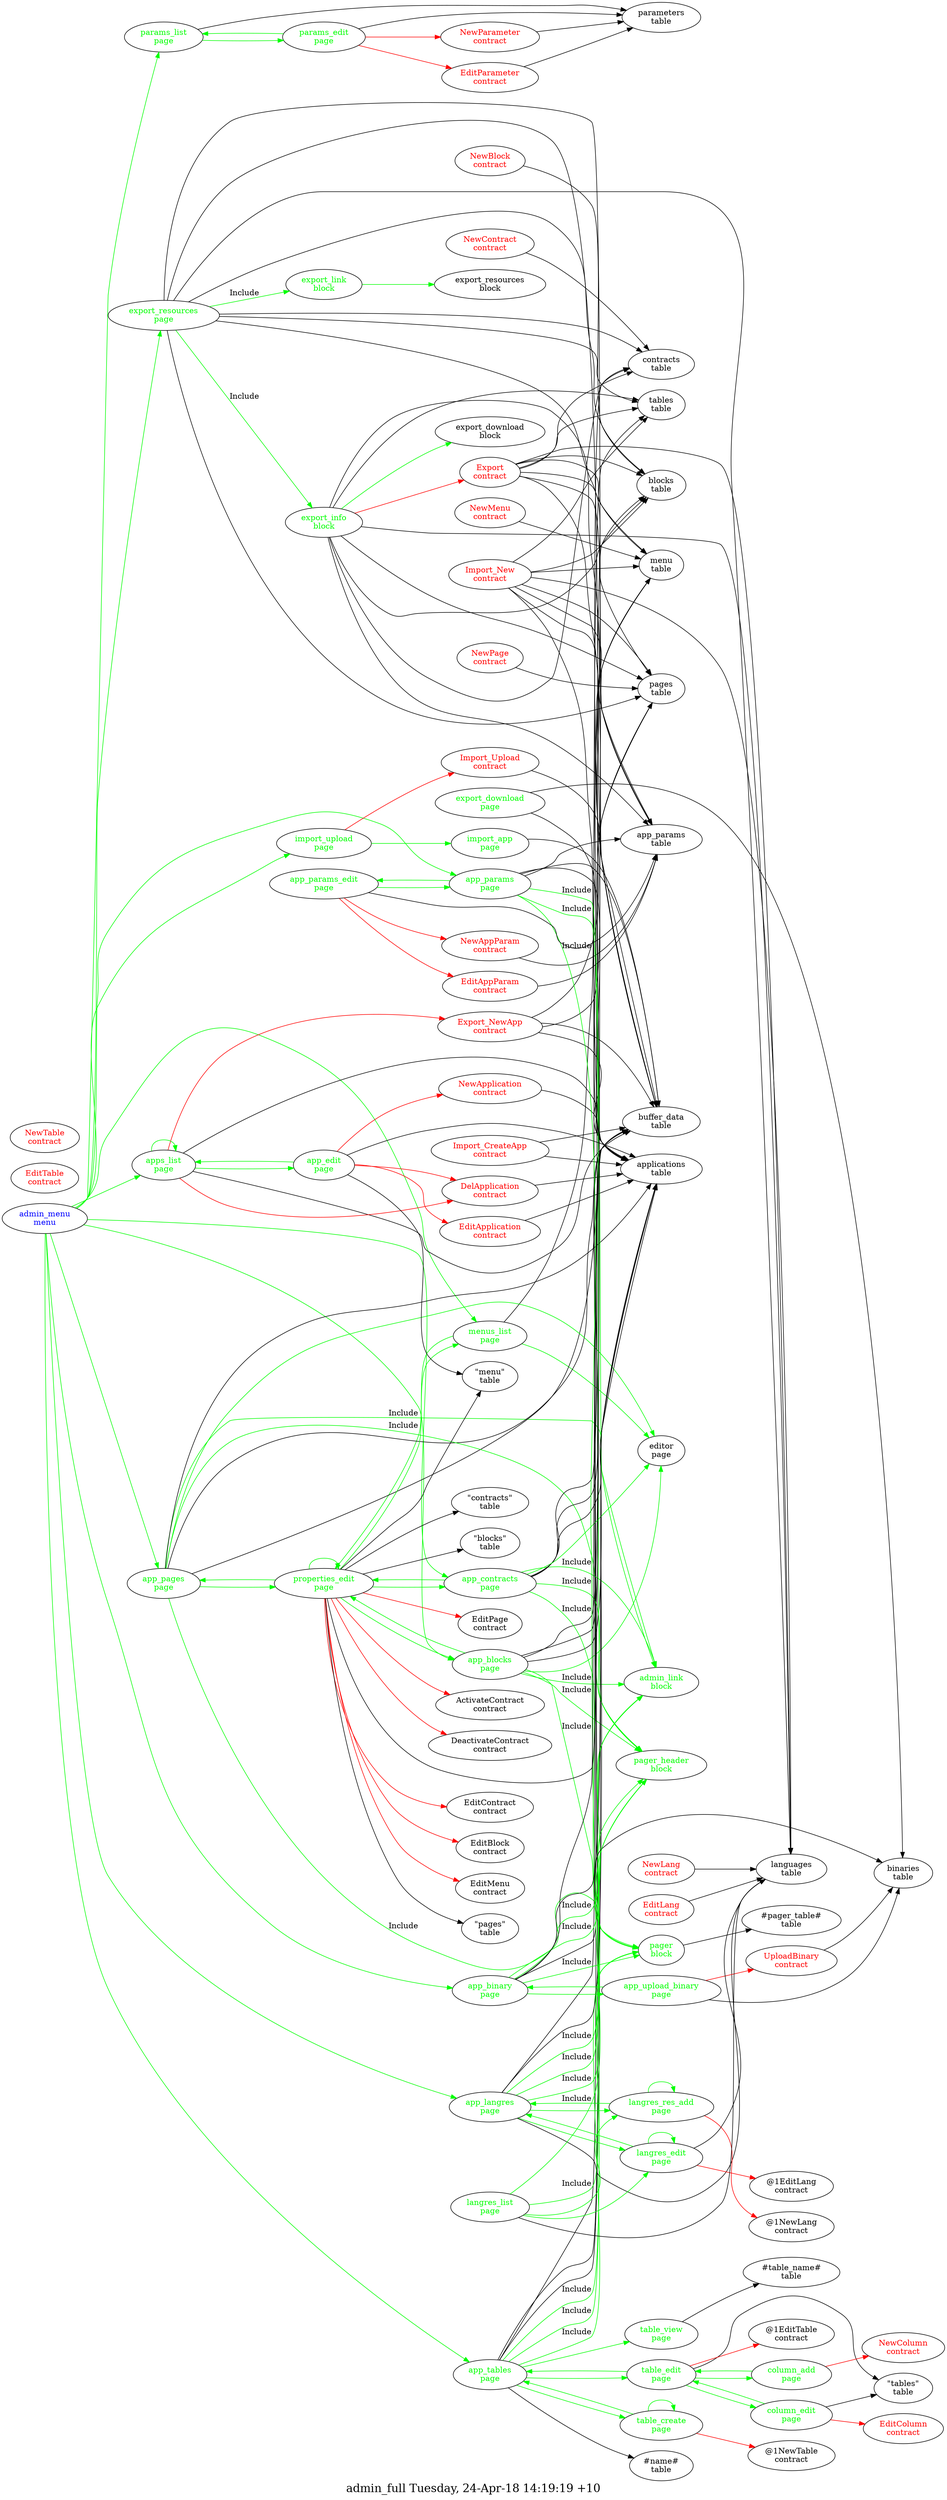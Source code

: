 digraph G {
fontsize="20.0";
label="admin_full Tuesday, 24-Apr-18 14:19:19 +10";
rankdir=LR;
"admin_link\nblock" [fontcolor=green, group=blocks];
"export_info\nblock" -> "Export\ncontract"  [ color=red ]
"export_info\nblock" -> "buffer_data\ntable"
"export_info\nblock" -> "pages\ntable"
"export_info\nblock" -> "blocks\ntable"
"export_info\nblock" -> "app_params\ntable"
"export_info\nblock" -> "languages\ntable"
"export_info\nblock" -> "contracts\ntable"
"export_info\nblock" -> "tables\ntable"
"export_info\nblock" -> "export_download\nblock"  [ color=green ]
"export_info\nblock" [fontcolor=green, group=blocks];
"export_link\nblock" -> "export_resources\nblock"  [ color=green ]
"export_link\nblock" [fontcolor=green, group=blocks];
"pager\nblock" -> "#pager_table#\ntable"
"pager\nblock" [fontcolor=green, group=blocks];
"pager_header\nblock" [fontcolor=green, group=blocks];
"DelApplication\ncontract" -> "applications\ntable"
"DelApplication\ncontract" [fontcolor=red, group=contracts];
"EditAppParam\ncontract" -> "app_params\ntable"
"EditAppParam\ncontract" [fontcolor=red, group=contracts];
"EditApplication\ncontract" -> "applications\ntable"
"EditApplication\ncontract" [fontcolor=red, group=contracts];
"EditColumn\ncontract" [fontcolor=red, group=contracts];
"EditLang\ncontract" -> "languages\ntable"
"EditLang\ncontract" [fontcolor=red, group=contracts];
"EditParameter\ncontract" -> "parameters\ntable"
"EditParameter\ncontract" [fontcolor=red, group=contracts];
"EditTable\ncontract" [fontcolor=red, group=contracts];
"Export\ncontract" -> "buffer_data\ntable"
"Export\ncontract" -> "pages\ntable"
"Export\ncontract" -> "menu\ntable"
"Export\ncontract" -> "contracts\ntable"
"Export\ncontract" -> "blocks\ntable"
"Export\ncontract" -> "languages\ntable"
"Export\ncontract" -> "app_params\ntable"
"Export\ncontract" -> "tables\ntable"
"Export\ncontract" [fontcolor=red, group=contracts];
"Export_NewApp\ncontract" -> "applications\ntable"
"Export_NewApp\ncontract" -> "pages\ntable"
"Export_NewApp\ncontract" -> "menu\ntable"
"Export_NewApp\ncontract" -> "buffer_data\ntable"
"Export_NewApp\ncontract" [fontcolor=red, group=contracts];
"Import_CreateApp\ncontract" -> "buffer_data\ntable"
"Import_CreateApp\ncontract" -> "applications\ntable"
"Import_CreateApp\ncontract" [fontcolor=red, group=contracts];
"Import_New\ncontract" -> "buffer_data\ntable"
"Import_New\ncontract" -> "applications\ntable"
"Import_New\ncontract" -> "pages\ntable"
"Import_New\ncontract" -> "blocks\ntable"
"Import_New\ncontract" -> "menu\ntable"
"Import_New\ncontract" -> "app_params\ntable"
"Import_New\ncontract" -> "languages\ntable"
"Import_New\ncontract" -> "tables\ntable"
"Import_New\ncontract" [fontcolor=red, group=contracts];
"Import_Upload\ncontract" -> "buffer_data\ntable"
"Import_Upload\ncontract" [fontcolor=red, group=contracts];
"NewAppParam\ncontract" -> "app_params\ntable"
"NewAppParam\ncontract" [fontcolor=red, group=contracts];
"NewApplication\ncontract" -> "applications\ntable"
"NewApplication\ncontract" [fontcolor=red, group=contracts];
"NewBlock\ncontract" -> "blocks\ntable"
"NewBlock\ncontract" [fontcolor=red, group=contracts];
"NewColumn\ncontract" [fontcolor=red, group=contracts];
"NewContract\ncontract" -> "contracts\ntable"
"NewContract\ncontract" [fontcolor=red, group=contracts];
"NewLang\ncontract" -> "languages\ntable"
"NewLang\ncontract" [fontcolor=red, group=contracts];
"NewMenu\ncontract" -> "menu\ntable"
"NewMenu\ncontract" [fontcolor=red, group=contracts];
"NewPage\ncontract" -> "pages\ntable"
"NewPage\ncontract" [fontcolor=red, group=contracts];
"NewParameter\ncontract" -> "parameters\ntable"
"NewParameter\ncontract" [fontcolor=red, group=contracts];
"NewTable\ncontract" [fontcolor=red, group=contracts];
"UploadBinary\ncontract" -> "binaries\ntable"
"UploadBinary\ncontract" [fontcolor=red, group=contracts];
"admin_menu\nmenu" -> "apps_list\npage"  [ color=green ]
"admin_menu\nmenu" -> "params_list\npage"  [ color=green ]
"admin_menu\nmenu" -> "menus_list\npage"  [ color=green ]
"admin_menu\nmenu" -> "import_upload\npage"  [ color=green ]
"admin_menu\nmenu" -> "export_resources\npage"  [ color=green ]
"admin_menu\nmenu" -> "app_pages\npage"  [ color=green ]
"admin_menu\nmenu" -> "app_blocks\npage"  [ color=green ]
"admin_menu\nmenu" -> "app_tables\npage"  [ color=green ]
"admin_menu\nmenu" -> "app_contracts\npage"  [ color=green ]
"admin_menu\nmenu" -> "app_params\npage"  [ color=green ]
"admin_menu\nmenu" -> "app_langres\npage"  [ color=green ]
"admin_menu\nmenu" -> "app_binary\npage"  [ color=green ]
"admin_menu\nmenu" [fontcolor=blue, group=menus];
"app_binary\npage" -> "buffer_data\ntable"
"app_binary\npage" -> "applications\ntable"
"app_binary\npage" -> "binaries\ntable"
"app_binary\npage" -> "app_upload_binary\npage"  [ color=green ]
"app_binary\npage" -> "pager_header\nblock"  [ color=green, label=Include ]
"app_binary\npage" -> "admin_link\nblock"  [ color=green, label=Include ]
"app_binary\npage" -> "pager\nblock"  [ color=green, label=Include ]
"app_binary\npage" [fontcolor=green, group=pages];
"app_blocks\npage" -> "buffer_data\ntable"
"app_blocks\npage" -> "applications\ntable"
"app_blocks\npage" -> "blocks\ntable"
"app_blocks\npage" -> "editor\npage"  [ color=green ]
"app_blocks\npage" -> "properties_edit\npage"  [ color=green ]
"app_blocks\npage" -> "pager_header\nblock"  [ color=green, label=Include ]
"app_blocks\npage" -> "admin_link\nblock"  [ color=green, label=Include ]
"app_blocks\npage" -> "pager\nblock"  [ color=green, label=Include ]
"app_blocks\npage" [fontcolor=green, group=pages];
"app_contracts\npage" -> "buffer_data\ntable"
"app_contracts\npage" -> "applications\ntable"
"app_contracts\npage" -> "contracts\ntable"
"app_contracts\npage" -> "editor\npage"  [ color=green ]
"app_contracts\npage" -> "properties_edit\npage"  [ color=green ]
"app_contracts\npage" -> "pager_header\nblock"  [ color=green, label=Include ]
"app_contracts\npage" -> "admin_link\nblock"  [ color=green, label=Include ]
"app_contracts\npage" -> "pager\nblock"  [ color=green, label=Include ]
"app_contracts\npage" [fontcolor=green, group=pages];
"app_edit\npage" -> "EditApplication\ncontract"  [ color=red ]
"app_edit\npage" -> "DelApplication\ncontract"  [ color=red ]
"app_edit\npage" -> "NewApplication\ncontract"  [ color=red ]
"app_edit\npage" -> "applications\ntable"
"app_edit\npage" -> "\"menu\"\ntable"
"app_edit\npage" -> "apps_list\npage"  [ color=green ]
"app_edit\npage" [fontcolor=green, group=pages];
"app_langres\npage" -> "buffer_data\ntable"
"app_langres\npage" -> "applications\ntable"
"app_langres\npage" -> "languages\ntable"
"app_langres\npage" -> "langres_res_add\npage"  [ color=green ]
"app_langres\npage" -> "langres_edit\npage"  [ color=green ]
"app_langres\npage" -> "pager_header\nblock"  [ color=green, label=Include ]
"app_langres\npage" -> "admin_link\nblock"  [ color=green, label=Include ]
"app_langres\npage" -> "pager\nblock"  [ color=green, label=Include ]
"app_langres\npage" [fontcolor=green, group=pages];
"app_pages\npage" -> "buffer_data\ntable"
"app_pages\npage" -> "applications\ntable"
"app_pages\npage" -> "pages\ntable"
"app_pages\npage" -> "editor\npage"  [ color=green ]
"app_pages\npage" -> "properties_edit\npage"  [ color=green ]
"app_pages\npage" -> "pager_header\nblock"  [ color=green, label=Include ]
"app_pages\npage" -> "admin_link\nblock"  [ color=green, label=Include ]
"app_pages\npage" -> "pager\nblock"  [ color=green, label=Include ]
"app_pages\npage" [fontcolor=green, group=pages];
"app_params\npage" -> "buffer_data\ntable"
"app_params\npage" -> "applications\ntable"
"app_params\npage" -> "app_params\ntable"
"app_params\npage" -> "app_params_edit\npage"  [ color=green ]
"app_params\npage" -> "pager_header\nblock"  [ color=green, label=Include ]
"app_params\npage" -> "admin_link\nblock"  [ color=green, label=Include ]
"app_params\npage" -> "pager\nblock"  [ color=green, label=Include ]
"app_params\npage" [fontcolor=green, group=pages];
"app_params_edit\npage" -> "NewAppParam\ncontract"  [ color=red ]
"app_params_edit\npage" -> "EditAppParam\ncontract"  [ color=red ]
"app_params_edit\npage" -> "app_params\ntable"
"app_params_edit\npage" -> "app_params\npage"  [ color=green ]
"app_params_edit\npage" [fontcolor=green, group=pages];
"app_tables\npage" -> "buffer_data\ntable"
"app_tables\npage" -> "applications\ntable"
"app_tables\npage" -> "tables\ntable"
"app_tables\npage" -> "#name#\ntable"
"app_tables\npage" -> "table_create\npage"  [ color=green ]
"app_tables\npage" -> "table_view\npage"  [ color=green ]
"app_tables\npage" -> "table_edit\npage"  [ color=green ]
"app_tables\npage" -> "pager_header\nblock"  [ color=green, label=Include ]
"app_tables\npage" -> "admin_link\nblock"  [ color=green, label=Include ]
"app_tables\npage" -> "pager\nblock"  [ color=green, label=Include ]
"app_tables\npage" [fontcolor=green, group=pages];
"app_upload_binary\npage" -> "UploadBinary\ncontract"  [ color=red ]
"app_upload_binary\npage" -> "binaries\ntable"
"app_upload_binary\npage" -> "app_binary\npage"  [ color=green ]
"app_upload_binary\npage" [fontcolor=green, group=pages];
"apps_list\npage" -> "DelApplication\ncontract"  [ color=red ]
"apps_list\npage" -> "Export_NewApp\ncontract"  [ color=red ]
"apps_list\npage" -> "applications\ntable"
"apps_list\npage" -> "buffer_data\ntable"
"apps_list\npage" -> "apps_list\npage"  [ color=green ]
"apps_list\npage" -> "app_edit\npage"  [ color=green ]
"apps_list\npage" [fontcolor=green, group=pages];
"column_add\npage" -> "NewColumn\ncontract"  [ color=red ]
"column_add\npage" -> "table_edit\npage"  [ color=green ]
"column_add\npage" [fontcolor=green, group=pages];
"column_edit\npage" -> "EditColumn\ncontract"  [ color=red ]
"column_edit\npage" -> "\"tables\"\ntable"
"column_edit\npage" -> "table_edit\npage"  [ color=green ]
"column_edit\npage" [fontcolor=green, group=pages];
"export_download\npage" -> "binaries\ntable"
"export_download\npage" -> "applications\ntable"
"export_download\npage" [fontcolor=green, group=pages];
"export_resources\npage" -> "buffer_data\ntable"
"export_resources\npage" -> "pages\ntable"
"export_resources\npage" -> "blocks\ntable"
"export_resources\npage" -> "menu\ntable"
"export_resources\npage" -> "app_params\ntable"
"export_resources\npage" -> "languages\ntable"
"export_resources\npage" -> "contracts\ntable"
"export_resources\npage" -> "tables\ntable"
"export_resources\npage" -> "export_link\nblock"  [ color=green, label=Include ]
"export_resources\npage" -> "export_info\nblock"  [ color=green, label=Include ]
"export_resources\npage" [fontcolor=green, group=pages];
"import_app\npage" -> "buffer_data\ntable"
"import_app\npage" [fontcolor=green, group=pages];
"import_upload\npage" -> "Import_Upload\ncontract"  [ color=red ]
"import_upload\npage" -> "import_app\npage"  [ color=green ]
"import_upload\npage" [fontcolor=green, group=pages];
"langres_edit\npage" -> "@1EditLang\ncontract"  [ color=red ]
"langres_edit\npage" -> "languages\ntable"
"langres_edit\npage" -> "langres_edit\npage"  [ color=green ]
"langres_edit\npage" -> "app_langres\npage"  [ color=green ]
"langres_edit\npage" [fontcolor=green, group=pages];
"langres_list\npage" -> "languages\ntable"
"langres_list\npage" -> "langres_res_add\npage"  [ color=green ]
"langres_list\npage" -> "langres_edit\npage"  [ color=green ]
"langres_list\npage" -> "pager_header\nblock"  [ color=green, label=Include ]
"langres_list\npage" -> "pager\nblock"  [ color=green, label=Include ]
"langres_list\npage" [fontcolor=green, group=pages];
"langres_res_add\npage" -> "@1NewLang\ncontract"  [ color=red ]
"langres_res_add\npage" -> "langres_res_add\npage"  [ color=green ]
"langres_res_add\npage" -> "app_langres\npage"  [ color=green ]
"langres_res_add\npage" [fontcolor=green, group=pages];
"menus_list\npage" -> "menu\ntable"
"menus_list\npage" -> "editor\npage"  [ color=green ]
"menus_list\npage" -> "properties_edit\npage"  [ color=green ]
"menus_list\npage" [fontcolor=green, group=pages];
"params_edit\npage" -> "EditParameter\ncontract"  [ color=red ]
"params_edit\npage" -> "NewParameter\ncontract"  [ color=red ]
"params_edit\npage" -> "parameters\ntable"
"params_edit\npage" -> "params_list\npage"  [ color=green ]
"params_edit\npage" [fontcolor=green, group=pages];
"params_list\npage" -> "parameters\ntable"
"params_list\npage" -> "params_edit\npage"  [ color=green ]
"params_list\npage" [fontcolor=green, group=pages];
"properties_edit\npage" -> "EditPage\ncontract"  [ color=red ]
"properties_edit\npage" -> "ActivateContract\ncontract"  [ color=red ]
"properties_edit\npage" -> "DeactivateContract\ncontract"  [ color=red ]
"properties_edit\npage" -> "EditContract\ncontract"  [ color=red ]
"properties_edit\npage" -> "EditBlock\ncontract"  [ color=red ]
"properties_edit\npage" -> "EditMenu\ncontract"  [ color=red ]
"properties_edit\npage" -> "\"pages\"\ntable"
"properties_edit\npage" -> "menu\ntable"
"properties_edit\npage" -> "\"contracts\"\ntable"
"properties_edit\npage" -> "\"blocks\"\ntable"
"properties_edit\npage" -> "\"menu\"\ntable"
"properties_edit\npage" -> "app_pages\npage"  [ color=green ]
"properties_edit\npage" -> "properties_edit\npage"  [ color=green ]
"properties_edit\npage" -> "app_contracts\npage"  [ color=green ]
"properties_edit\npage" -> "app_blocks\npage"  [ color=green ]
"properties_edit\npage" -> "menus_list\npage"  [ color=green ]
"properties_edit\npage" [fontcolor=green, group=pages];
"table_create\npage" -> "@1NewTable\ncontract"  [ color=red ]
"table_create\npage" -> "table_create\npage"  [ color=green ]
"table_create\npage" -> "app_tables\npage"  [ color=green ]
"table_create\npage" [fontcolor=green, group=pages];
"table_edit\npage" -> "@1EditTable\ncontract"  [ color=red ]
"table_edit\npage" -> "\"tables\"\ntable"
"table_edit\npage" -> "column_edit\npage"  [ color=green ]
"table_edit\npage" -> "column_add\npage"  [ color=green ]
"table_edit\npage" -> "app_tables\npage"  [ color=green ]
"table_edit\npage" [fontcolor=green, group=pages];
"table_view\npage" -> "#table_name#\ntable"
"table_view\npage" [fontcolor=green, group=pages];
}
